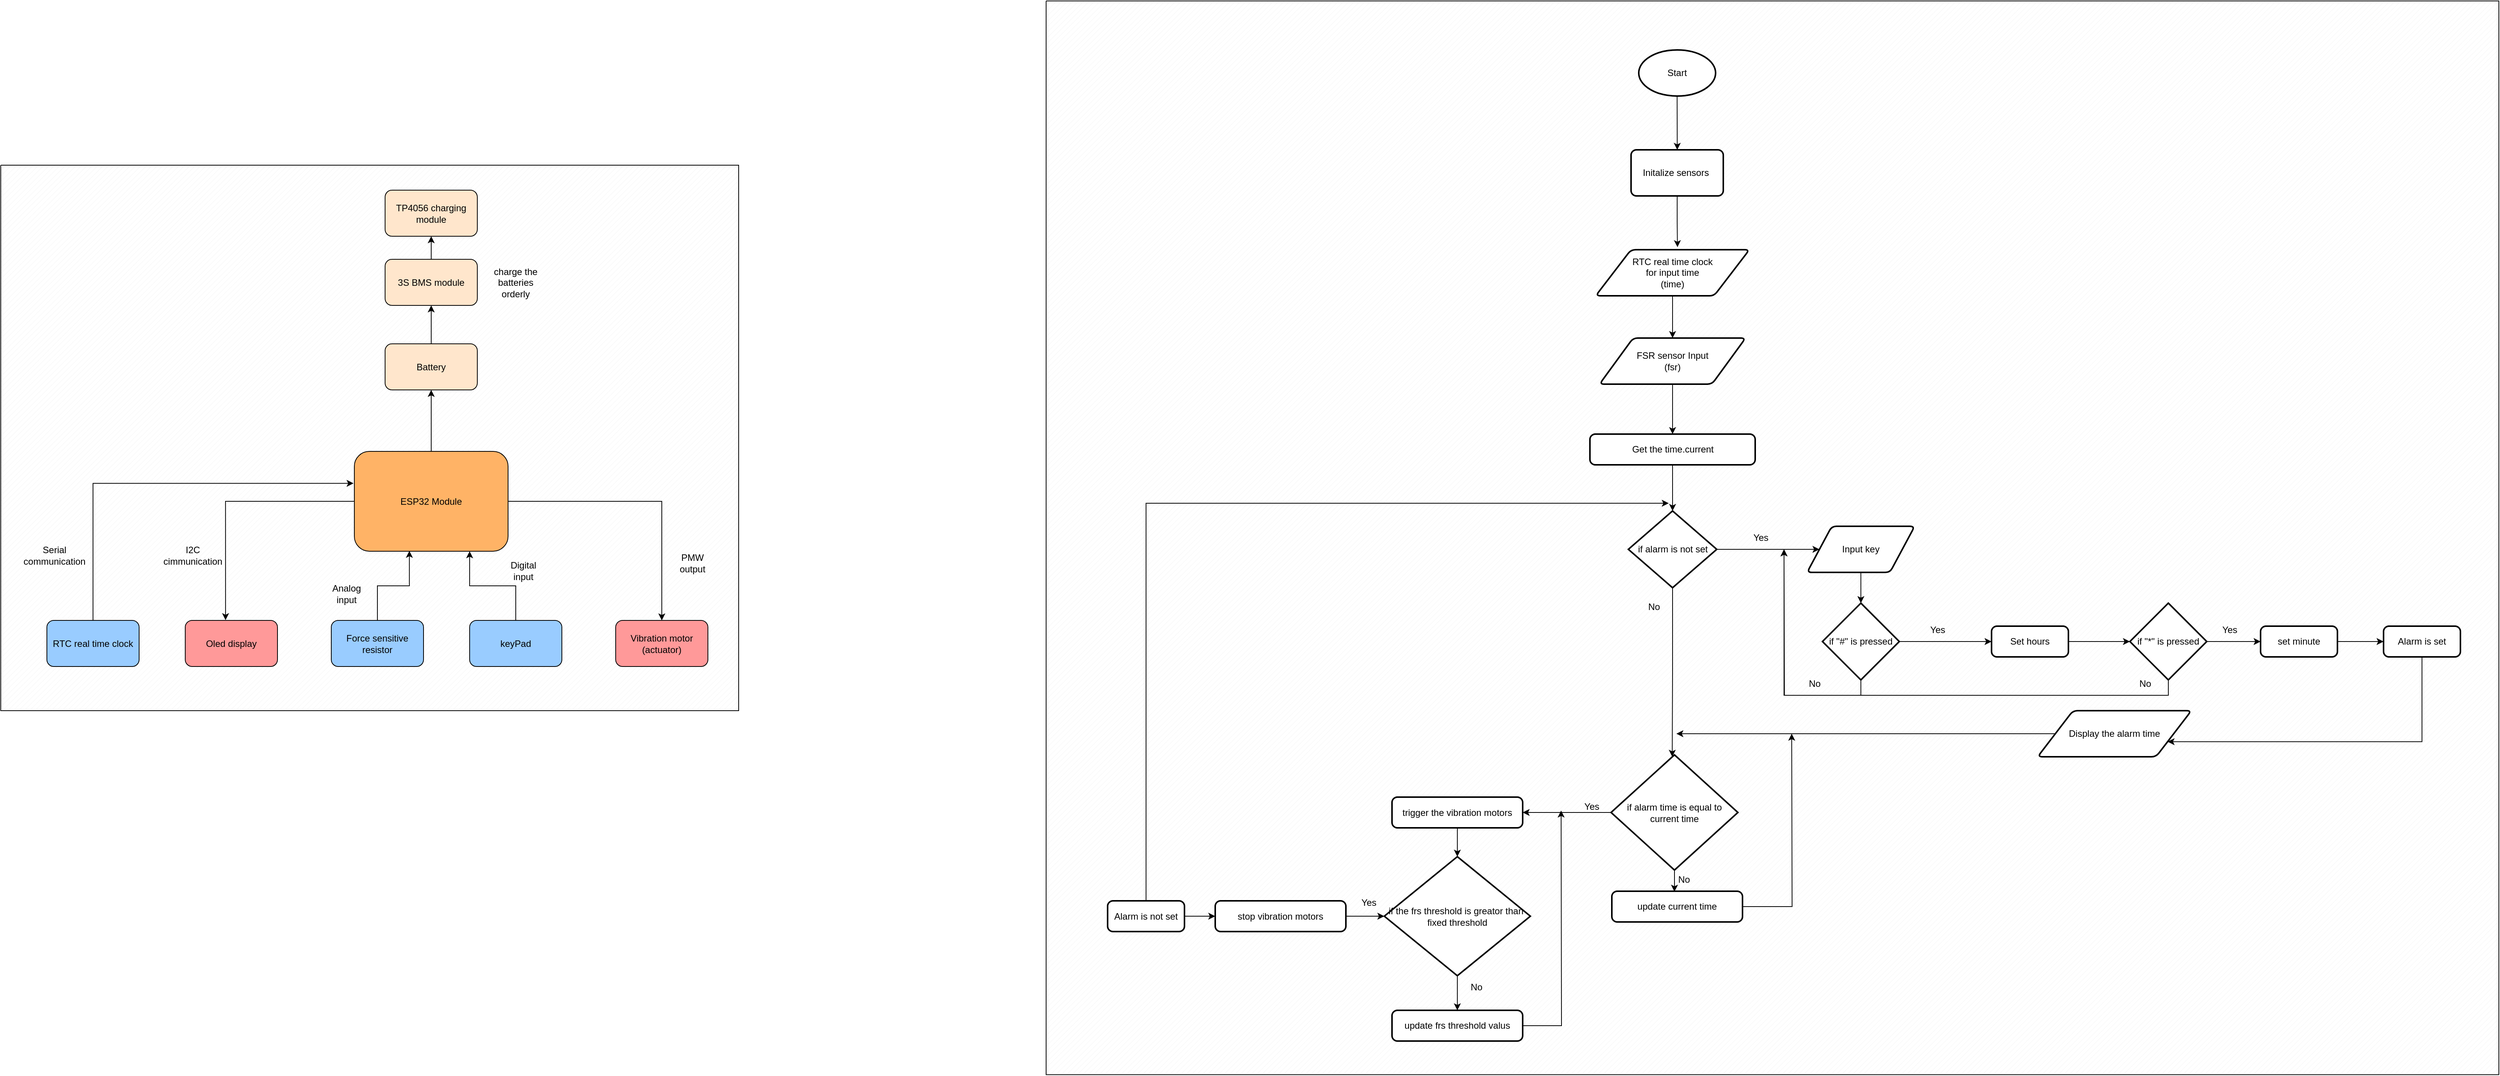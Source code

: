 <mxfile version="26.0.3">
  <diagram name="Page-1" id="M5CuoUMxY_FxglYrT-BO">
    <mxGraphModel dx="7087" dy="2837" grid="1" gridSize="10" guides="1" tooltips="1" connect="1" arrows="1" fold="1" page="1" pageScale="1" pageWidth="827" pageHeight="1169" math="0" shadow="0">
      <root>
        <mxCell id="0" />
        <mxCell id="1" parent="0" />
        <mxCell id="UXCPexEOHB_2CTwcUa0j-101" value="" style="verticalLabelPosition=bottom;verticalAlign=top;html=1;shape=mxgraph.basic.patternFillRect;fillStyle=diag;step=5;fillStrokeWidth=0.2;fillStrokeColor=#dddddd;" vertex="1" parent="1">
          <mxGeometry x="-360" y="250" width="960" height="710" as="geometry" />
        </mxCell>
        <mxCell id="UXCPexEOHB_2CTwcUa0j-17" style="edgeStyle=orthogonalEdgeStyle;rounded=0;orthogonalLoop=1;jettySize=auto;html=1;entryX=0.5;entryY=0;entryDx=0;entryDy=0;" edge="1" parent="1" source="UXCPexEOHB_2CTwcUa0j-1" target="UXCPexEOHB_2CTwcUa0j-5">
          <mxGeometry relative="1" as="geometry" />
        </mxCell>
        <mxCell id="UXCPexEOHB_2CTwcUa0j-19" style="edgeStyle=orthogonalEdgeStyle;rounded=0;orthogonalLoop=1;jettySize=auto;html=1;entryX=0.5;entryY=1;entryDx=0;entryDy=0;" edge="1" parent="1" source="UXCPexEOHB_2CTwcUa0j-1" target="UXCPexEOHB_2CTwcUa0j-6">
          <mxGeometry relative="1" as="geometry" />
        </mxCell>
        <mxCell id="UXCPexEOHB_2CTwcUa0j-1" value="ESP32 Module" style="rounded=1;whiteSpace=wrap;html=1;fillColor=#FFB366;" vertex="1" parent="1">
          <mxGeometry x="100" y="622.5" width="200" height="130" as="geometry" />
        </mxCell>
        <mxCell id="UXCPexEOHB_2CTwcUa0j-2" value="Oled display" style="rounded=1;whiteSpace=wrap;html=1;fillColor=#FF9999;" vertex="1" parent="1">
          <mxGeometry x="-120" y="842.5" width="120" height="60" as="geometry" />
        </mxCell>
        <mxCell id="UXCPexEOHB_2CTwcUa0j-3" value="Force sensitive resistor" style="rounded=1;whiteSpace=wrap;html=1;fillColor=#99CCFF;" vertex="1" parent="1">
          <mxGeometry x="70" y="842.5" width="120" height="60" as="geometry" />
        </mxCell>
        <mxCell id="UXCPexEOHB_2CTwcUa0j-11" style="edgeStyle=orthogonalEdgeStyle;rounded=0;orthogonalLoop=1;jettySize=auto;html=1;entryX=0.75;entryY=1;entryDx=0;entryDy=0;" edge="1" parent="1" source="UXCPexEOHB_2CTwcUa0j-4" target="UXCPexEOHB_2CTwcUa0j-1">
          <mxGeometry relative="1" as="geometry" />
        </mxCell>
        <mxCell id="UXCPexEOHB_2CTwcUa0j-4" value="keyPad" style="rounded=1;whiteSpace=wrap;html=1;fillColor=#99CCFF;" vertex="1" parent="1">
          <mxGeometry x="250" y="842.5" width="120" height="60" as="geometry" />
        </mxCell>
        <mxCell id="UXCPexEOHB_2CTwcUa0j-5" value="Vibration motor&lt;br&gt;(actuator)" style="rounded=1;whiteSpace=wrap;html=1;fillColor=#FF9999;" vertex="1" parent="1">
          <mxGeometry x="440" y="842.5" width="120" height="60" as="geometry" />
        </mxCell>
        <mxCell id="UXCPexEOHB_2CTwcUa0j-20" value="" style="edgeStyle=orthogonalEdgeStyle;rounded=0;orthogonalLoop=1;jettySize=auto;html=1;" edge="1" parent="1" source="UXCPexEOHB_2CTwcUa0j-6" target="UXCPexEOHB_2CTwcUa0j-8">
          <mxGeometry relative="1" as="geometry" />
        </mxCell>
        <mxCell id="UXCPexEOHB_2CTwcUa0j-6" value="Battery" style="rounded=1;whiteSpace=wrap;html=1;fillColor=#FFE6CC;" vertex="1" parent="1">
          <mxGeometry x="140" y="482.5" width="120" height="60" as="geometry" />
        </mxCell>
        <mxCell id="UXCPexEOHB_2CTwcUa0j-7" value="TP4056 charging module" style="rounded=1;whiteSpace=wrap;html=1;fillColor=#FFE6CC;" vertex="1" parent="1">
          <mxGeometry x="140" y="282.5" width="120" height="60" as="geometry" />
        </mxCell>
        <mxCell id="UXCPexEOHB_2CTwcUa0j-21" value="" style="edgeStyle=orthogonalEdgeStyle;rounded=0;orthogonalLoop=1;jettySize=auto;html=1;" edge="1" parent="1" source="UXCPexEOHB_2CTwcUa0j-8" target="UXCPexEOHB_2CTwcUa0j-7">
          <mxGeometry relative="1" as="geometry" />
        </mxCell>
        <mxCell id="UXCPexEOHB_2CTwcUa0j-8" value="3S BMS module" style="rounded=1;whiteSpace=wrap;html=1;fillColor=#FFE6CC;" vertex="1" parent="1">
          <mxGeometry x="140" y="372.5" width="120" height="60" as="geometry" />
        </mxCell>
        <mxCell id="UXCPexEOHB_2CTwcUa0j-10" style="edgeStyle=orthogonalEdgeStyle;rounded=0;orthogonalLoop=1;jettySize=auto;html=1;exitX=0.5;exitY=0;exitDx=0;exitDy=0;entryX=0.358;entryY=0.996;entryDx=0;entryDy=0;entryPerimeter=0;" edge="1" parent="1" source="UXCPexEOHB_2CTwcUa0j-3" target="UXCPexEOHB_2CTwcUa0j-1">
          <mxGeometry relative="1" as="geometry" />
        </mxCell>
        <mxCell id="UXCPexEOHB_2CTwcUa0j-13" value="I2C cimmunication" style="text;html=1;align=center;verticalAlign=middle;whiteSpace=wrap;rounded=0;" vertex="1" parent="1">
          <mxGeometry x="-140" y="742.5" width="60" height="30" as="geometry" />
        </mxCell>
        <mxCell id="UXCPexEOHB_2CTwcUa0j-15" value="Analog input" style="text;html=1;align=center;verticalAlign=middle;whiteSpace=wrap;rounded=0;" vertex="1" parent="1">
          <mxGeometry x="60" y="792.5" width="60" height="30" as="geometry" />
        </mxCell>
        <mxCell id="UXCPexEOHB_2CTwcUa0j-16" value="Digital input" style="text;html=1;align=center;verticalAlign=middle;whiteSpace=wrap;rounded=0;" vertex="1" parent="1">
          <mxGeometry x="290" y="762.5" width="60" height="30" as="geometry" />
        </mxCell>
        <mxCell id="UXCPexEOHB_2CTwcUa0j-18" value="PMW output" style="text;html=1;align=center;verticalAlign=middle;whiteSpace=wrap;rounded=0;" vertex="1" parent="1">
          <mxGeometry x="510" y="752.5" width="60" height="30" as="geometry" />
        </mxCell>
        <mxCell id="UXCPexEOHB_2CTwcUa0j-22" value="charge the batteries orderly" style="text;html=1;align=center;verticalAlign=middle;whiteSpace=wrap;rounded=0;" vertex="1" parent="1">
          <mxGeometry x="280" y="387.5" width="60" height="30" as="geometry" />
        </mxCell>
        <mxCell id="UXCPexEOHB_2CTwcUa0j-23" value="RTC real time clock" style="rounded=1;whiteSpace=wrap;html=1;fillColor=#99CCFF;" vertex="1" parent="1">
          <mxGeometry x="-300" y="842.5" width="120" height="60" as="geometry" />
        </mxCell>
        <mxCell id="UXCPexEOHB_2CTwcUa0j-24" style="edgeStyle=orthogonalEdgeStyle;rounded=0;orthogonalLoop=1;jettySize=auto;html=1;entryX=-0.005;entryY=0.32;entryDx=0;entryDy=0;entryPerimeter=0;" edge="1" parent="1" source="UXCPexEOHB_2CTwcUa0j-23" target="UXCPexEOHB_2CTwcUa0j-1">
          <mxGeometry relative="1" as="geometry">
            <Array as="points">
              <mxPoint x="-240" y="664.5" />
            </Array>
          </mxGeometry>
        </mxCell>
        <mxCell id="UXCPexEOHB_2CTwcUa0j-25" value="Serial communication" style="text;html=1;align=center;verticalAlign=middle;whiteSpace=wrap;rounded=0;" vertex="1" parent="1">
          <mxGeometry x="-320" y="742.5" width="60" height="30" as="geometry" />
        </mxCell>
        <mxCell id="UXCPexEOHB_2CTwcUa0j-28" style="edgeStyle=orthogonalEdgeStyle;rounded=0;orthogonalLoop=1;jettySize=auto;html=1;entryX=0.437;entryY=-0.006;entryDx=0;entryDy=0;entryPerimeter=0;" edge="1" parent="1" source="UXCPexEOHB_2CTwcUa0j-1" target="UXCPexEOHB_2CTwcUa0j-2">
          <mxGeometry relative="1" as="geometry" />
        </mxCell>
        <mxCell id="UXCPexEOHB_2CTwcUa0j-102" value="" style="verticalLabelPosition=bottom;verticalAlign=top;html=1;shape=mxgraph.basic.patternFillRect;fillStyle=diag;step=5;fillStrokeWidth=0.2;fillStrokeColor=#dddddd;" vertex="1" parent="1">
          <mxGeometry x="1000" y="36.25" width="1890" height="1397.5" as="geometry" />
        </mxCell>
        <mxCell id="UXCPexEOHB_2CTwcUa0j-31" style="edgeStyle=orthogonalEdgeStyle;rounded=0;orthogonalLoop=1;jettySize=auto;html=1;entryX=0.437;entryY=0.063;entryDx=0;entryDy=0;entryPerimeter=0;" edge="1" parent="1">
          <mxGeometry relative="1" as="geometry">
            <mxPoint x="1820.89" y="160" as="sourcePoint" />
            <mxPoint x="1821.1" y="230.0" as="targetPoint" />
            <Array as="points">
              <mxPoint x="1820.89" y="156" />
            </Array>
          </mxGeometry>
        </mxCell>
        <mxCell id="UXCPexEOHB_2CTwcUa0j-26" value="Start" style="strokeWidth=2;html=1;shape=mxgraph.flowchart.start_1;whiteSpace=wrap;" vertex="1" parent="1">
          <mxGeometry x="1771" y="100" width="100" height="60" as="geometry" />
        </mxCell>
        <mxCell id="UXCPexEOHB_2CTwcUa0j-32" style="edgeStyle=orthogonalEdgeStyle;rounded=0;orthogonalLoop=1;jettySize=auto;html=1;entryX=0.5;entryY=0;entryDx=0;entryDy=0;" edge="1" parent="1" source="UXCPexEOHB_2CTwcUa0j-27" target="UXCPexEOHB_2CTwcUa0j-29">
          <mxGeometry relative="1" as="geometry" />
        </mxCell>
        <mxCell id="UXCPexEOHB_2CTwcUa0j-27" value="RTC real time clock&lt;div&gt;for input time&lt;br&gt;(time)&lt;/div&gt;" style="shape=parallelogram;html=1;strokeWidth=2;perimeter=parallelogramPerimeter;whiteSpace=wrap;rounded=1;arcSize=12;size=0.23;" vertex="1" parent="1">
          <mxGeometry x="1715" y="360" width="200" height="60" as="geometry" />
        </mxCell>
        <mxCell id="UXCPexEOHB_2CTwcUa0j-38" style="edgeStyle=orthogonalEdgeStyle;rounded=0;orthogonalLoop=1;jettySize=auto;html=1;entryX=0.5;entryY=0;entryDx=0;entryDy=0;" edge="1" parent="1" source="UXCPexEOHB_2CTwcUa0j-29" target="UXCPexEOHB_2CTwcUa0j-37">
          <mxGeometry relative="1" as="geometry" />
        </mxCell>
        <mxCell id="UXCPexEOHB_2CTwcUa0j-29" value="FSR sensor Input&lt;div&gt;(fsr)&lt;/div&gt;" style="shape=parallelogram;html=1;strokeWidth=2;perimeter=parallelogramPerimeter;whiteSpace=wrap;rounded=1;arcSize=12;size=0.23;" vertex="1" parent="1">
          <mxGeometry x="1720" y="475" width="190" height="60" as="geometry" />
        </mxCell>
        <mxCell id="UXCPexEOHB_2CTwcUa0j-34" value="Initalize sensors&amp;nbsp;" style="rounded=1;whiteSpace=wrap;html=1;absoluteArcSize=1;arcSize=14;strokeWidth=2;" vertex="1" parent="1">
          <mxGeometry x="1761" y="230" width="120" height="60" as="geometry" />
        </mxCell>
        <mxCell id="UXCPexEOHB_2CTwcUa0j-36" style="edgeStyle=orthogonalEdgeStyle;rounded=0;orthogonalLoop=1;jettySize=auto;html=1;entryX=0.532;entryY=-0.056;entryDx=0;entryDy=0;entryPerimeter=0;" edge="1" parent="1" source="UXCPexEOHB_2CTwcUa0j-34" target="UXCPexEOHB_2CTwcUa0j-27">
          <mxGeometry relative="1" as="geometry" />
        </mxCell>
        <mxCell id="UXCPexEOHB_2CTwcUa0j-37" value="Get the time.current" style="rounded=1;whiteSpace=wrap;html=1;absoluteArcSize=1;arcSize=14;strokeWidth=2;" vertex="1" parent="1">
          <mxGeometry x="1707.5" y="600" width="215" height="40" as="geometry" />
        </mxCell>
        <mxCell id="UXCPexEOHB_2CTwcUa0j-43" style="edgeStyle=orthogonalEdgeStyle;rounded=0;orthogonalLoop=1;jettySize=auto;html=1;entryX=0;entryY=0.5;entryDx=0;entryDy=0;" edge="1" parent="1" source="UXCPexEOHB_2CTwcUa0j-39" target="UXCPexEOHB_2CTwcUa0j-42">
          <mxGeometry relative="1" as="geometry" />
        </mxCell>
        <mxCell id="UXCPexEOHB_2CTwcUa0j-64" style="edgeStyle=orthogonalEdgeStyle;rounded=0;orthogonalLoop=1;jettySize=auto;html=1;exitX=0.5;exitY=1;exitDx=0;exitDy=0;exitPerimeter=0;" edge="1" parent="1" source="UXCPexEOHB_2CTwcUa0j-39">
          <mxGeometry relative="1" as="geometry">
            <mxPoint x="1814.588" y="1020" as="targetPoint" />
          </mxGeometry>
        </mxCell>
        <mxCell id="UXCPexEOHB_2CTwcUa0j-39" value="if alarm is not set" style="strokeWidth=2;html=1;shape=mxgraph.flowchart.decision;whiteSpace=wrap;" vertex="1" parent="1">
          <mxGeometry x="1757.5" y="700" width="115" height="100" as="geometry" />
        </mxCell>
        <mxCell id="UXCPexEOHB_2CTwcUa0j-41" style="edgeStyle=orthogonalEdgeStyle;rounded=0;orthogonalLoop=1;jettySize=auto;html=1;entryX=0.5;entryY=0;entryDx=0;entryDy=0;entryPerimeter=0;" edge="1" parent="1" source="UXCPexEOHB_2CTwcUa0j-37" target="UXCPexEOHB_2CTwcUa0j-39">
          <mxGeometry relative="1" as="geometry" />
        </mxCell>
        <mxCell id="UXCPexEOHB_2CTwcUa0j-42" value="Input key" style="shape=parallelogram;html=1;strokeWidth=2;perimeter=parallelogramPerimeter;whiteSpace=wrap;rounded=1;arcSize=12;size=0.23;" vertex="1" parent="1">
          <mxGeometry x="1990" y="720" width="140" height="60" as="geometry" />
        </mxCell>
        <mxCell id="UXCPexEOHB_2CTwcUa0j-44" value="Yes" style="text;html=1;align=center;verticalAlign=middle;whiteSpace=wrap;rounded=0;" vertex="1" parent="1">
          <mxGeometry x="1900" y="720" width="60" height="30" as="geometry" />
        </mxCell>
        <mxCell id="UXCPexEOHB_2CTwcUa0j-49" style="edgeStyle=orthogonalEdgeStyle;rounded=0;orthogonalLoop=1;jettySize=auto;html=1;exitX=1;exitY=0.5;exitDx=0;exitDy=0;exitPerimeter=0;entryX=0;entryY=0.5;entryDx=0;entryDy=0;" edge="1" parent="1" source="UXCPexEOHB_2CTwcUa0j-45" target="UXCPexEOHB_2CTwcUa0j-48">
          <mxGeometry relative="1" as="geometry" />
        </mxCell>
        <mxCell id="UXCPexEOHB_2CTwcUa0j-52" style="edgeStyle=orthogonalEdgeStyle;rounded=0;orthogonalLoop=1;jettySize=auto;html=1;exitX=0.5;exitY=1;exitDx=0;exitDy=0;exitPerimeter=0;" edge="1" parent="1" source="UXCPexEOHB_2CTwcUa0j-45">
          <mxGeometry relative="1" as="geometry">
            <mxPoint x="1960" y="750" as="targetPoint" />
            <Array as="points">
              <mxPoint x="2060" y="940" />
              <mxPoint x="1960" y="940" />
              <mxPoint x="1960" y="750" />
            </Array>
          </mxGeometry>
        </mxCell>
        <mxCell id="UXCPexEOHB_2CTwcUa0j-45" value="if &quot;#&quot; is pressed" style="strokeWidth=2;html=1;shape=mxgraph.flowchart.decision;whiteSpace=wrap;" vertex="1" parent="1">
          <mxGeometry x="2010" y="820" width="100" height="100" as="geometry" />
        </mxCell>
        <mxCell id="UXCPexEOHB_2CTwcUa0j-47" value="Yes" style="text;html=1;align=center;verticalAlign=middle;whiteSpace=wrap;rounded=0;" vertex="1" parent="1">
          <mxGeometry x="2130" y="840" width="60" height="30" as="geometry" />
        </mxCell>
        <mxCell id="UXCPexEOHB_2CTwcUa0j-48" value="Set hours" style="rounded=1;whiteSpace=wrap;html=1;absoluteArcSize=1;arcSize=14;strokeWidth=2;" vertex="1" parent="1">
          <mxGeometry x="2230" y="850" width="100" height="40" as="geometry" />
        </mxCell>
        <mxCell id="UXCPexEOHB_2CTwcUa0j-51" style="edgeStyle=orthogonalEdgeStyle;rounded=0;orthogonalLoop=1;jettySize=auto;html=1;exitX=0.5;exitY=1;exitDx=0;exitDy=0;entryX=0.5;entryY=0;entryDx=0;entryDy=0;entryPerimeter=0;" edge="1" parent="1" source="UXCPexEOHB_2CTwcUa0j-42" target="UXCPexEOHB_2CTwcUa0j-45">
          <mxGeometry relative="1" as="geometry" />
        </mxCell>
        <mxCell id="UXCPexEOHB_2CTwcUa0j-53" value="No" style="text;html=1;align=center;verticalAlign=middle;whiteSpace=wrap;rounded=0;" vertex="1" parent="1">
          <mxGeometry x="1970" y="910" width="60" height="30" as="geometry" />
        </mxCell>
        <mxCell id="UXCPexEOHB_2CTwcUa0j-57" style="edgeStyle=orthogonalEdgeStyle;rounded=0;orthogonalLoop=1;jettySize=auto;html=1;exitX=0.5;exitY=1;exitDx=0;exitDy=0;exitPerimeter=0;" edge="1" parent="1" source="UXCPexEOHB_2CTwcUa0j-54">
          <mxGeometry relative="1" as="geometry">
            <mxPoint x="1960" y="750" as="targetPoint" />
          </mxGeometry>
        </mxCell>
        <mxCell id="UXCPexEOHB_2CTwcUa0j-60" style="edgeStyle=orthogonalEdgeStyle;rounded=0;orthogonalLoop=1;jettySize=auto;html=1;exitX=1;exitY=0.5;exitDx=0;exitDy=0;exitPerimeter=0;entryX=0;entryY=0.5;entryDx=0;entryDy=0;" edge="1" parent="1" source="UXCPexEOHB_2CTwcUa0j-54" target="UXCPexEOHB_2CTwcUa0j-59">
          <mxGeometry relative="1" as="geometry" />
        </mxCell>
        <mxCell id="UXCPexEOHB_2CTwcUa0j-54" value="if &quot;*&quot; is pressed" style="strokeWidth=2;html=1;shape=mxgraph.flowchart.decision;whiteSpace=wrap;" vertex="1" parent="1">
          <mxGeometry x="2410" y="820" width="100" height="100" as="geometry" />
        </mxCell>
        <mxCell id="UXCPexEOHB_2CTwcUa0j-55" style="edgeStyle=orthogonalEdgeStyle;rounded=0;orthogonalLoop=1;jettySize=auto;html=1;entryX=0;entryY=0.5;entryDx=0;entryDy=0;entryPerimeter=0;" edge="1" parent="1" source="UXCPexEOHB_2CTwcUa0j-48" target="UXCPexEOHB_2CTwcUa0j-54">
          <mxGeometry relative="1" as="geometry" />
        </mxCell>
        <mxCell id="UXCPexEOHB_2CTwcUa0j-58" value="No" style="text;html=1;align=center;verticalAlign=middle;whiteSpace=wrap;rounded=0;" vertex="1" parent="1">
          <mxGeometry x="2400" y="910" width="60" height="30" as="geometry" />
        </mxCell>
        <mxCell id="UXCPexEOHB_2CTwcUa0j-63" style="edgeStyle=orthogonalEdgeStyle;rounded=0;orthogonalLoop=1;jettySize=auto;html=1;entryX=0;entryY=0.5;entryDx=0;entryDy=0;" edge="1" parent="1" source="UXCPexEOHB_2CTwcUa0j-59" target="UXCPexEOHB_2CTwcUa0j-62">
          <mxGeometry relative="1" as="geometry" />
        </mxCell>
        <mxCell id="UXCPexEOHB_2CTwcUa0j-59" value="set minute" style="rounded=1;whiteSpace=wrap;html=1;absoluteArcSize=1;arcSize=14;strokeWidth=2;" vertex="1" parent="1">
          <mxGeometry x="2580" y="850" width="100" height="40" as="geometry" />
        </mxCell>
        <mxCell id="UXCPexEOHB_2CTwcUa0j-61" value="Yes" style="text;html=1;align=center;verticalAlign=middle;whiteSpace=wrap;rounded=0;" vertex="1" parent="1">
          <mxGeometry x="2510" y="840" width="60" height="30" as="geometry" />
        </mxCell>
        <mxCell id="UXCPexEOHB_2CTwcUa0j-75" style="edgeStyle=orthogonalEdgeStyle;rounded=0;orthogonalLoop=1;jettySize=auto;html=1;entryX=1;entryY=0.75;entryDx=0;entryDy=0;" edge="1" parent="1" source="UXCPexEOHB_2CTwcUa0j-62" target="UXCPexEOHB_2CTwcUa0j-74">
          <mxGeometry relative="1" as="geometry">
            <Array as="points">
              <mxPoint x="2790" y="1000" />
            </Array>
          </mxGeometry>
        </mxCell>
        <mxCell id="UXCPexEOHB_2CTwcUa0j-62" value="Alarm is set" style="rounded=1;whiteSpace=wrap;html=1;absoluteArcSize=1;arcSize=14;strokeWidth=2;" vertex="1" parent="1">
          <mxGeometry x="2740" y="850" width="100" height="40" as="geometry" />
        </mxCell>
        <mxCell id="UXCPexEOHB_2CTwcUa0j-65" value="No" style="text;html=1;align=center;verticalAlign=middle;whiteSpace=wrap;rounded=0;" vertex="1" parent="1">
          <mxGeometry x="1761" y="810" width="60" height="30" as="geometry" />
        </mxCell>
        <mxCell id="UXCPexEOHB_2CTwcUa0j-86" style="edgeStyle=orthogonalEdgeStyle;rounded=0;orthogonalLoop=1;jettySize=auto;html=1;exitX=0;exitY=0.5;exitDx=0;exitDy=0;exitPerimeter=0;entryX=1;entryY=0.5;entryDx=0;entryDy=0;" edge="1" parent="1" source="UXCPexEOHB_2CTwcUa0j-66" target="UXCPexEOHB_2CTwcUa0j-84">
          <mxGeometry relative="1" as="geometry" />
        </mxCell>
        <mxCell id="UXCPexEOHB_2CTwcUa0j-66" value="if alarm time is equal to current time" style="strokeWidth=2;html=1;shape=mxgraph.flowchart.decision;whiteSpace=wrap;" vertex="1" parent="1">
          <mxGeometry x="1735" y="1017.5" width="165" height="150" as="geometry" />
        </mxCell>
        <mxCell id="UXCPexEOHB_2CTwcUa0j-71" value="Yes" style="text;html=1;align=center;verticalAlign=middle;whiteSpace=wrap;rounded=0;" vertex="1" parent="1">
          <mxGeometry x="1680" y="1070" width="60" height="30" as="geometry" />
        </mxCell>
        <mxCell id="UXCPexEOHB_2CTwcUa0j-98" style="edgeStyle=orthogonalEdgeStyle;rounded=0;orthogonalLoop=1;jettySize=auto;html=1;exitX=0.5;exitY=1;exitDx=0;exitDy=0;exitPerimeter=0;entryX=0.5;entryY=0;entryDx=0;entryDy=0;" edge="1" parent="1" source="UXCPexEOHB_2CTwcUa0j-72" target="UXCPexEOHB_2CTwcUa0j-97">
          <mxGeometry relative="1" as="geometry" />
        </mxCell>
        <mxCell id="UXCPexEOHB_2CTwcUa0j-72" value="if the frs threshold is greator than&amp;nbsp;&lt;br&gt;fixed threshold" style="strokeWidth=2;html=1;shape=mxgraph.flowchart.decision;whiteSpace=wrap;" vertex="1" parent="1">
          <mxGeometry x="1440" y="1150" width="190" height="155" as="geometry" />
        </mxCell>
        <mxCell id="UXCPexEOHB_2CTwcUa0j-76" style="edgeStyle=orthogonalEdgeStyle;rounded=0;orthogonalLoop=1;jettySize=auto;html=1;exitX=0;exitY=0.5;exitDx=0;exitDy=0;" edge="1" parent="1" source="UXCPexEOHB_2CTwcUa0j-74">
          <mxGeometry relative="1" as="geometry">
            <mxPoint x="1820" y="990" as="targetPoint" />
          </mxGeometry>
        </mxCell>
        <mxCell id="UXCPexEOHB_2CTwcUa0j-74" value="Display the alarm time" style="shape=parallelogram;html=1;strokeWidth=2;perimeter=parallelogramPerimeter;whiteSpace=wrap;rounded=1;arcSize=12;size=0.23;" vertex="1" parent="1">
          <mxGeometry x="2290" y="960" width="200" height="60" as="geometry" />
        </mxCell>
        <mxCell id="UXCPexEOHB_2CTwcUa0j-79" value="stop vibration motors" style="rounded=1;whiteSpace=wrap;html=1;absoluteArcSize=1;arcSize=14;strokeWidth=2;" vertex="1" parent="1">
          <mxGeometry x="1220" y="1207.5" width="170" height="40" as="geometry" />
        </mxCell>
        <mxCell id="UXCPexEOHB_2CTwcUa0j-82" style="edgeStyle=orthogonalEdgeStyle;rounded=0;orthogonalLoop=1;jettySize=auto;html=1;entryX=0;entryY=0.5;entryDx=0;entryDy=0;" edge="1" parent="1" source="UXCPexEOHB_2CTwcUa0j-81" target="UXCPexEOHB_2CTwcUa0j-79">
          <mxGeometry relative="1" as="geometry" />
        </mxCell>
        <mxCell id="UXCPexEOHB_2CTwcUa0j-81" value="Alarm is not set" style="rounded=1;whiteSpace=wrap;html=1;absoluteArcSize=1;arcSize=14;strokeWidth=2;" vertex="1" parent="1">
          <mxGeometry x="1080" y="1207.5" width="100" height="40" as="geometry" />
        </mxCell>
        <mxCell id="UXCPexEOHB_2CTwcUa0j-84" value="trigger the vibration motors" style="rounded=1;whiteSpace=wrap;html=1;absoluteArcSize=1;arcSize=14;strokeWidth=2;" vertex="1" parent="1">
          <mxGeometry x="1450" y="1072.5" width="170" height="40" as="geometry" />
        </mxCell>
        <mxCell id="UXCPexEOHB_2CTwcUa0j-85" style="edgeStyle=orthogonalEdgeStyle;rounded=0;orthogonalLoop=1;jettySize=auto;html=1;" edge="1" parent="1" source="UXCPexEOHB_2CTwcUa0j-81">
          <mxGeometry relative="1" as="geometry">
            <mxPoint x="1810" y="690" as="targetPoint" />
            <Array as="points">
              <mxPoint x="1130" y="690" />
              <mxPoint x="1757" y="690" />
            </Array>
          </mxGeometry>
        </mxCell>
        <mxCell id="UXCPexEOHB_2CTwcUa0j-88" style="edgeStyle=orthogonalEdgeStyle;rounded=0;orthogonalLoop=1;jettySize=auto;html=1;exitX=0.5;exitY=1;exitDx=0;exitDy=0;entryX=0.5;entryY=0;entryDx=0;entryDy=0;entryPerimeter=0;" edge="1" parent="1" source="UXCPexEOHB_2CTwcUa0j-84" target="UXCPexEOHB_2CTwcUa0j-72">
          <mxGeometry relative="1" as="geometry" />
        </mxCell>
        <mxCell id="UXCPexEOHB_2CTwcUa0j-89" style="edgeStyle=orthogonalEdgeStyle;rounded=0;orthogonalLoop=1;jettySize=auto;html=1;exitX=1;exitY=0.5;exitDx=0;exitDy=0;entryX=0;entryY=0.5;entryDx=0;entryDy=0;entryPerimeter=0;" edge="1" parent="1" source="UXCPexEOHB_2CTwcUa0j-79" target="UXCPexEOHB_2CTwcUa0j-72">
          <mxGeometry relative="1" as="geometry" />
        </mxCell>
        <mxCell id="UXCPexEOHB_2CTwcUa0j-90" value="Yes" style="text;html=1;align=center;verticalAlign=middle;whiteSpace=wrap;rounded=0;" vertex="1" parent="1">
          <mxGeometry x="1390" y="1195" width="60" height="30" as="geometry" />
        </mxCell>
        <mxCell id="UXCPexEOHB_2CTwcUa0j-93" style="edgeStyle=orthogonalEdgeStyle;rounded=0;orthogonalLoop=1;jettySize=auto;html=1;" edge="1" parent="1" source="UXCPexEOHB_2CTwcUa0j-92">
          <mxGeometry relative="1" as="geometry">
            <mxPoint x="1970" y="990" as="targetPoint" />
          </mxGeometry>
        </mxCell>
        <mxCell id="UXCPexEOHB_2CTwcUa0j-92" value="update current time" style="rounded=1;whiteSpace=wrap;html=1;absoluteArcSize=1;arcSize=14;strokeWidth=2;" vertex="1" parent="1">
          <mxGeometry x="1736" y="1195" width="170" height="40" as="geometry" />
        </mxCell>
        <mxCell id="UXCPexEOHB_2CTwcUa0j-95" style="edgeStyle=orthogonalEdgeStyle;rounded=0;orthogonalLoop=1;jettySize=auto;html=1;entryX=0.479;entryY=0.015;entryDx=0;entryDy=0;entryPerimeter=0;" edge="1" parent="1" source="UXCPexEOHB_2CTwcUa0j-66" target="UXCPexEOHB_2CTwcUa0j-92">
          <mxGeometry relative="1" as="geometry" />
        </mxCell>
        <mxCell id="UXCPexEOHB_2CTwcUa0j-96" value="No" style="text;html=1;align=center;verticalAlign=middle;whiteSpace=wrap;rounded=0;" vertex="1" parent="1">
          <mxGeometry x="1800" y="1165" width="60" height="30" as="geometry" />
        </mxCell>
        <mxCell id="UXCPexEOHB_2CTwcUa0j-99" style="edgeStyle=orthogonalEdgeStyle;rounded=0;orthogonalLoop=1;jettySize=auto;html=1;" edge="1" parent="1" source="UXCPexEOHB_2CTwcUa0j-97">
          <mxGeometry relative="1" as="geometry">
            <mxPoint x="1670" y="1090" as="targetPoint" />
          </mxGeometry>
        </mxCell>
        <mxCell id="UXCPexEOHB_2CTwcUa0j-97" value="update frs threshold valus" style="rounded=1;whiteSpace=wrap;html=1;absoluteArcSize=1;arcSize=14;strokeWidth=2;" vertex="1" parent="1">
          <mxGeometry x="1450" y="1350" width="170" height="40" as="geometry" />
        </mxCell>
        <mxCell id="UXCPexEOHB_2CTwcUa0j-100" value="No" style="text;html=1;align=center;verticalAlign=middle;whiteSpace=wrap;rounded=0;" vertex="1" parent="1">
          <mxGeometry x="1530" y="1305" width="60" height="30" as="geometry" />
        </mxCell>
      </root>
    </mxGraphModel>
  </diagram>
</mxfile>
